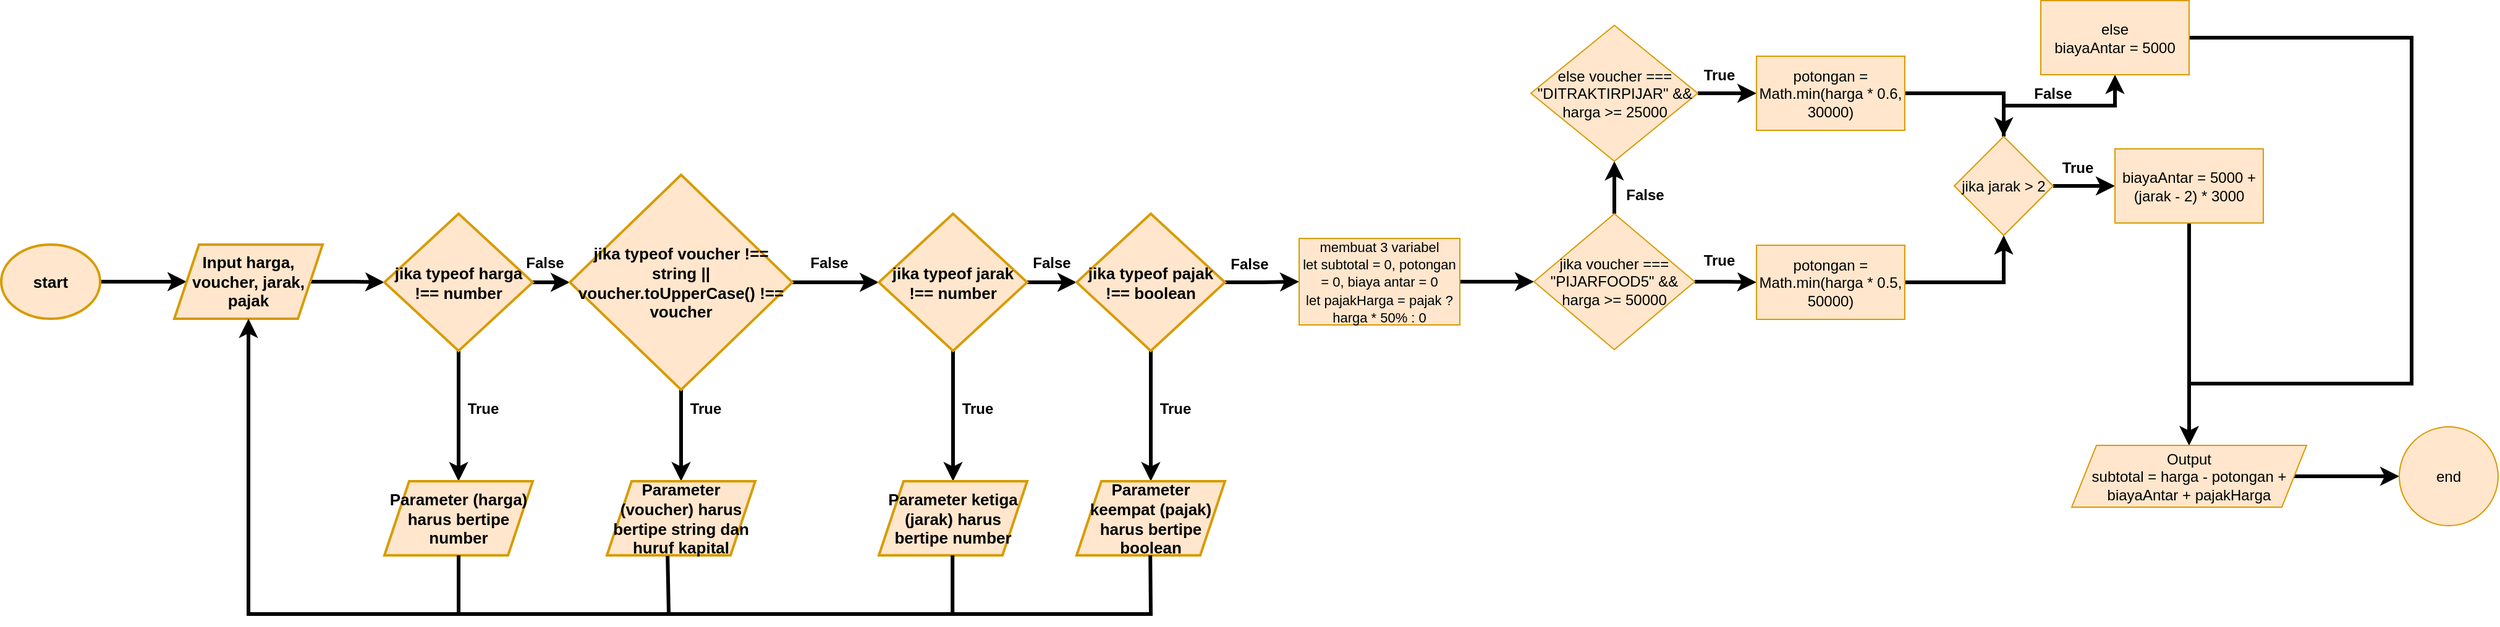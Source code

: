 <mxfile version="21.2.6" type="google">
  <diagram id="C5RBs43oDa-KdzZeNtuy" name="Page-1">
    <mxGraphModel grid="1" page="1" gridSize="10" guides="1" tooltips="1" connect="1" arrows="1" fold="1" pageScale="1" pageWidth="1000" pageHeight="562" math="0" shadow="0">
      <root>
        <mxCell id="WIyWlLk6GJQsqaUBKTNV-0" />
        <mxCell id="WIyWlLk6GJQsqaUBKTNV-1" parent="WIyWlLk6GJQsqaUBKTNV-0" />
        <mxCell id="KRTxZUxMW_7njvFQWpot-2" value="" style="edgeStyle=orthogonalEdgeStyle;rounded=0;orthogonalLoop=1;jettySize=auto;html=1;fontColor=default;fontSize=11;strokeWidth=3;strokeColor=#000000;" edge="1" parent="WIyWlLk6GJQsqaUBKTNV-1" source="KRTxZUxMW_7njvFQWpot-0" target="KRTxZUxMW_7njvFQWpot-1">
          <mxGeometry relative="1" as="geometry" />
        </mxCell>
        <mxCell id="KRTxZUxMW_7njvFQWpot-0" value="start" style="ellipse;whiteSpace=wrap;html=1;fillColor=#ffe6cc;strokeColor=#d79b00;strokeWidth=2;fontStyle=1;fontSize=13;" vertex="1" parent="WIyWlLk6GJQsqaUBKTNV-1">
          <mxGeometry x="20" y="251" width="80" height="60" as="geometry" />
        </mxCell>
        <mxCell id="KRTxZUxMW_7njvFQWpot-4" value="" style="edgeStyle=orthogonalEdgeStyle;rounded=0;orthogonalLoop=1;jettySize=auto;html=1;strokeWidth=3;strokeColor=#000000;" edge="1" parent="WIyWlLk6GJQsqaUBKTNV-1" source="KRTxZUxMW_7njvFQWpot-1" target="KRTxZUxMW_7njvFQWpot-3">
          <mxGeometry relative="1" as="geometry" />
        </mxCell>
        <mxCell id="KRTxZUxMW_7njvFQWpot-1" value="Input harga, voucher, jarak, pajak" style="shape=parallelogram;perimeter=parallelogramPerimeter;whiteSpace=wrap;html=1;fixedSize=1;fontSize=13;fillColor=#ffe6cc;strokeColor=#d79b00;strokeWidth=2;fontStyle=1;" vertex="1" parent="WIyWlLk6GJQsqaUBKTNV-1">
          <mxGeometry x="160" y="251" width="120" height="60" as="geometry" />
        </mxCell>
        <mxCell id="KRTxZUxMW_7njvFQWpot-8" value="" style="edgeStyle=orthogonalEdgeStyle;rounded=0;orthogonalLoop=1;jettySize=auto;html=1;strokeColor=#000000;strokeWidth=3;" edge="1" parent="WIyWlLk6GJQsqaUBKTNV-1" source="KRTxZUxMW_7njvFQWpot-3" target="KRTxZUxMW_7njvFQWpot-5">
          <mxGeometry relative="1" as="geometry" />
        </mxCell>
        <mxCell id="KRTxZUxMW_7njvFQWpot-22" value="" style="edgeStyle=orthogonalEdgeStyle;rounded=0;orthogonalLoop=1;jettySize=auto;html=1;strokeColor=#000000;strokeWidth=3;" edge="1" parent="WIyWlLk6GJQsqaUBKTNV-1" source="KRTxZUxMW_7njvFQWpot-3" target="KRTxZUxMW_7njvFQWpot-21">
          <mxGeometry relative="1" as="geometry" />
        </mxCell>
        <mxCell id="KRTxZUxMW_7njvFQWpot-3" value="jika typeof harga !== number" style="rhombus;whiteSpace=wrap;html=1;fontSize=13;fillColor=#ffe6cc;strokeColor=#d79b00;strokeWidth=2;fontStyle=1;" vertex="1" parent="WIyWlLk6GJQsqaUBKTNV-1">
          <mxGeometry x="330" y="226" width="120" height="111" as="geometry" />
        </mxCell>
        <mxCell id="KRTxZUxMW_7njvFQWpot-9" value="" style="edgeStyle=orthogonalEdgeStyle;rounded=0;orthogonalLoop=1;jettySize=auto;html=1;strokeColor=#000000;strokeWidth=3;" edge="1" parent="WIyWlLk6GJQsqaUBKTNV-1" source="KRTxZUxMW_7njvFQWpot-5" target="KRTxZUxMW_7njvFQWpot-6">
          <mxGeometry relative="1" as="geometry" />
        </mxCell>
        <mxCell id="KRTxZUxMW_7njvFQWpot-25" value="" style="edgeStyle=orthogonalEdgeStyle;rounded=0;orthogonalLoop=1;jettySize=auto;html=1;strokeColor=#000000;strokeWidth=3;" edge="1" parent="WIyWlLk6GJQsqaUBKTNV-1" source="KRTxZUxMW_7njvFQWpot-5" target="KRTxZUxMW_7njvFQWpot-23">
          <mxGeometry relative="1" as="geometry" />
        </mxCell>
        <mxCell id="KRTxZUxMW_7njvFQWpot-5" value="jika typeof voucher !== string || voucher.toUpperCase() !== voucher" style="rhombus;whiteSpace=wrap;html=1;fontSize=13;fillColor=#ffe6cc;strokeColor=#d79b00;strokeWidth=2;fontStyle=1;" vertex="1" parent="WIyWlLk6GJQsqaUBKTNV-1">
          <mxGeometry x="480" y="194.5" width="180" height="174" as="geometry" />
        </mxCell>
        <mxCell id="KRTxZUxMW_7njvFQWpot-10" value="" style="edgeStyle=orthogonalEdgeStyle;rounded=0;orthogonalLoop=1;jettySize=auto;html=1;strokeColor=#000000;strokeWidth=3;" edge="1" parent="WIyWlLk6GJQsqaUBKTNV-1" source="KRTxZUxMW_7njvFQWpot-6" target="KRTxZUxMW_7njvFQWpot-7">
          <mxGeometry relative="1" as="geometry" />
        </mxCell>
        <mxCell id="KRTxZUxMW_7njvFQWpot-29" value="" style="edgeStyle=orthogonalEdgeStyle;rounded=0;orthogonalLoop=1;jettySize=auto;html=1;strokeColor=#000000;strokeWidth=3;" edge="1" parent="WIyWlLk6GJQsqaUBKTNV-1" source="KRTxZUxMW_7njvFQWpot-6" target="KRTxZUxMW_7njvFQWpot-28">
          <mxGeometry relative="1" as="geometry" />
        </mxCell>
        <mxCell id="KRTxZUxMW_7njvFQWpot-6" value="jika typeof jarak !== number" style="rhombus;whiteSpace=wrap;html=1;fontSize=13;fillColor=#ffe6cc;strokeColor=#d79b00;strokeWidth=2;fontStyle=1;" vertex="1" parent="WIyWlLk6GJQsqaUBKTNV-1">
          <mxGeometry x="730" y="226" width="120" height="111" as="geometry" />
        </mxCell>
        <mxCell id="KRTxZUxMW_7njvFQWpot-32" value="" style="edgeStyle=orthogonalEdgeStyle;rounded=0;orthogonalLoop=1;jettySize=auto;html=1;strokeColor=#000000;strokeWidth=3;" edge="1" parent="WIyWlLk6GJQsqaUBKTNV-1" source="KRTxZUxMW_7njvFQWpot-7" target="KRTxZUxMW_7njvFQWpot-31">
          <mxGeometry relative="1" as="geometry" />
        </mxCell>
        <mxCell id="yGjK4I7xWaciO_NM302A-58" value="" style="edgeStyle=orthogonalEdgeStyle;rounded=0;orthogonalLoop=1;jettySize=auto;html=1;strokeColor=#000000;strokeWidth=3;" edge="1" parent="WIyWlLk6GJQsqaUBKTNV-1" source="KRTxZUxMW_7njvFQWpot-7" target="yGjK4I7xWaciO_NM302A-34">
          <mxGeometry relative="1" as="geometry" />
        </mxCell>
        <mxCell id="KRTxZUxMW_7njvFQWpot-7" value="jika typeof pajak !== boolean" style="rhombus;whiteSpace=wrap;html=1;fontSize=13;fillColor=#ffe6cc;strokeColor=#d79b00;strokeWidth=2;fontStyle=1;" vertex="1" parent="WIyWlLk6GJQsqaUBKTNV-1">
          <mxGeometry x="890" y="226" width="120" height="111" as="geometry" />
        </mxCell>
        <mxCell id="KRTxZUxMW_7njvFQWpot-21" value="Parameter (harga) harus bertipe number" style="shape=parallelogram;perimeter=parallelogramPerimeter;whiteSpace=wrap;html=1;fixedSize=1;fontSize=13;fillColor=#ffe6cc;strokeColor=#d79b00;strokeWidth=2;fontStyle=1;" vertex="1" parent="WIyWlLk6GJQsqaUBKTNV-1">
          <mxGeometry x="330" y="442.5" width="120" height="60" as="geometry" />
        </mxCell>
        <mxCell id="KRTxZUxMW_7njvFQWpot-23" value="Parameter (voucher) harus bertipe string dan huruf kapital" style="shape=parallelogram;perimeter=parallelogramPerimeter;whiteSpace=wrap;html=1;fixedSize=1;fontSize=13;fillColor=#ffe6cc;strokeColor=#d79b00;strokeWidth=2;fontStyle=1;" vertex="1" parent="WIyWlLk6GJQsqaUBKTNV-1">
          <mxGeometry x="510" y="442.5" width="120" height="60" as="geometry" />
        </mxCell>
        <mxCell id="KRTxZUxMW_7njvFQWpot-28" value="Parameter ketiga (jarak) harus bertipe number" style="shape=parallelogram;perimeter=parallelogramPerimeter;whiteSpace=wrap;html=1;fixedSize=1;fontSize=13;fillColor=#ffe6cc;strokeColor=#d79b00;strokeWidth=2;fontStyle=1;" vertex="1" parent="WIyWlLk6GJQsqaUBKTNV-1">
          <mxGeometry x="730" y="442.5" width="120" height="60" as="geometry" />
        </mxCell>
        <mxCell id="KRTxZUxMW_7njvFQWpot-31" value="Parameter keempat (pajak) harus bertipe boolean" style="shape=parallelogram;perimeter=parallelogramPerimeter;whiteSpace=wrap;html=1;fixedSize=1;fontSize=13;fillColor=#ffe6cc;strokeColor=#d79b00;strokeWidth=2;fontStyle=1;" vertex="1" parent="WIyWlLk6GJQsqaUBKTNV-1">
          <mxGeometry x="890" y="442.5" width="120" height="60" as="geometry" />
        </mxCell>
        <mxCell id="KRTxZUxMW_7njvFQWpot-35" value="" style="endArrow=none;html=1;rounded=0;entryX=0.5;entryY=1;entryDx=0;entryDy=0;strokeColor=#000000;strokeWidth=3;" edge="1" parent="WIyWlLk6GJQsqaUBKTNV-1" target="KRTxZUxMW_7njvFQWpot-21">
          <mxGeometry width="50" height="50" relative="1" as="geometry">
            <mxPoint x="390" y="550" as="sourcePoint" />
            <mxPoint x="430" y="502.5" as="targetPoint" />
          </mxGeometry>
        </mxCell>
        <mxCell id="KRTxZUxMW_7njvFQWpot-36" value="" style="endArrow=classic;html=1;rounded=0;strokeColor=#000000;strokeWidth=3;entryX=0.5;entryY=1;entryDx=0;entryDy=0;" edge="1" parent="WIyWlLk6GJQsqaUBKTNV-1" target="KRTxZUxMW_7njvFQWpot-1">
          <mxGeometry width="50" height="50" relative="1" as="geometry">
            <mxPoint x="390" y="550" as="sourcePoint" />
            <mxPoint x="1000" y="550" as="targetPoint" />
            <Array as="points">
              <mxPoint x="220" y="550" />
            </Array>
          </mxGeometry>
        </mxCell>
        <mxCell id="KRTxZUxMW_7njvFQWpot-39" value="" style="endArrow=none;html=1;rounded=0;strokeColor=#000000;strokeWidth=3;entryX=0.409;entryY=1.008;entryDx=0;entryDy=0;entryPerimeter=0;" edge="1" parent="WIyWlLk6GJQsqaUBKTNV-1" target="KRTxZUxMW_7njvFQWpot-23">
          <mxGeometry width="50" height="50" relative="1" as="geometry">
            <mxPoint x="560" y="549.5" as="sourcePoint" />
            <mxPoint x="560" y="510" as="targetPoint" />
          </mxGeometry>
        </mxCell>
        <mxCell id="KRTxZUxMW_7njvFQWpot-40" value="" style="endArrow=none;html=1;rounded=0;entryX=0.5;entryY=1;entryDx=0;entryDy=0;strokeColor=#000000;strokeWidth=3;" edge="1" parent="WIyWlLk6GJQsqaUBKTNV-1">
          <mxGeometry width="50" height="50" relative="1" as="geometry">
            <mxPoint x="789.6" y="549.5" as="sourcePoint" />
            <mxPoint x="789.6" y="502.5" as="targetPoint" />
          </mxGeometry>
        </mxCell>
        <mxCell id="KRTxZUxMW_7njvFQWpot-41" value="" style="endArrow=none;html=1;rounded=0;entryX=0.5;entryY=1;entryDx=0;entryDy=0;strokeColor=#000000;strokeWidth=3;" edge="1" parent="WIyWlLk6GJQsqaUBKTNV-1">
          <mxGeometry width="50" height="50" relative="1" as="geometry">
            <mxPoint x="390" y="550" as="sourcePoint" />
            <mxPoint x="949.6" y="502.5" as="targetPoint" />
            <Array as="points">
              <mxPoint x="950" y="550" />
            </Array>
          </mxGeometry>
        </mxCell>
        <mxCell id="KRTxZUxMW_7njvFQWpot-42" value="&lt;b&gt;False&lt;/b&gt;" style="text;html=1;strokeColor=none;fillColor=none;align=center;verticalAlign=middle;whiteSpace=wrap;rounded=0;" vertex="1" parent="WIyWlLk6GJQsqaUBKTNV-1">
          <mxGeometry x="430" y="251" width="60" height="30" as="geometry" />
        </mxCell>
        <mxCell id="KRTxZUxMW_7njvFQWpot-43" value="&lt;b&gt;False&lt;/b&gt;" style="text;html=1;strokeColor=none;fillColor=none;align=center;verticalAlign=middle;whiteSpace=wrap;rounded=0;" vertex="1" parent="WIyWlLk6GJQsqaUBKTNV-1">
          <mxGeometry x="660" y="251" width="60" height="30" as="geometry" />
        </mxCell>
        <mxCell id="KRTxZUxMW_7njvFQWpot-44" value="&lt;b&gt;False&lt;/b&gt;" style="text;html=1;strokeColor=none;fillColor=none;align=center;verticalAlign=middle;whiteSpace=wrap;rounded=0;" vertex="1" parent="WIyWlLk6GJQsqaUBKTNV-1">
          <mxGeometry x="840" y="251" width="60" height="30" as="geometry" />
        </mxCell>
        <mxCell id="KRTxZUxMW_7njvFQWpot-45" value="&lt;b&gt;True&lt;/b&gt;" style="text;html=1;strokeColor=none;fillColor=none;align=center;verticalAlign=middle;whiteSpace=wrap;rounded=0;" vertex="1" parent="WIyWlLk6GJQsqaUBKTNV-1">
          <mxGeometry x="380" y="368.5" width="60" height="30" as="geometry" />
        </mxCell>
        <mxCell id="KRTxZUxMW_7njvFQWpot-46" value="&lt;b&gt;True&lt;/b&gt;" style="text;html=1;strokeColor=none;fillColor=none;align=center;verticalAlign=middle;whiteSpace=wrap;rounded=0;" vertex="1" parent="WIyWlLk6GJQsqaUBKTNV-1">
          <mxGeometry x="560" y="368.5" width="60" height="30" as="geometry" />
        </mxCell>
        <mxCell id="KRTxZUxMW_7njvFQWpot-47" value="&lt;b&gt;True&lt;/b&gt;" style="text;html=1;strokeColor=none;fillColor=none;align=center;verticalAlign=middle;whiteSpace=wrap;rounded=0;" vertex="1" parent="WIyWlLk6GJQsqaUBKTNV-1">
          <mxGeometry x="780" y="368.5" width="60" height="30" as="geometry" />
        </mxCell>
        <mxCell id="KRTxZUxMW_7njvFQWpot-48" value="&lt;b&gt;True&lt;/b&gt;" style="text;html=1;strokeColor=none;fillColor=none;align=center;verticalAlign=middle;whiteSpace=wrap;rounded=0;" vertex="1" parent="WIyWlLk6GJQsqaUBKTNV-1">
          <mxGeometry x="940" y="368.5" width="60" height="30" as="geometry" />
        </mxCell>
        <mxCell id="yGjK4I7xWaciO_NM302A-31" value="&lt;b style=&quot;&quot;&gt;False&lt;/b&gt;" style="text;html=1;strokeColor=none;fillColor=none;align=center;verticalAlign=middle;whiteSpace=wrap;rounded=0;" vertex="1" parent="WIyWlLk6GJQsqaUBKTNV-1">
          <mxGeometry x="1000" y="251.5" width="60" height="30" as="geometry" />
        </mxCell>
        <mxCell id="yGjK4I7xWaciO_NM302A-60" value="" style="edgeStyle=orthogonalEdgeStyle;rounded=0;orthogonalLoop=1;jettySize=auto;html=1;strokeColor=#000000;strokeWidth=3;" edge="1" parent="WIyWlLk6GJQsqaUBKTNV-1" source="yGjK4I7xWaciO_NM302A-34" target="yGjK4I7xWaciO_NM302A-36">
          <mxGeometry relative="1" as="geometry" />
        </mxCell>
        <mxCell id="yGjK4I7xWaciO_NM302A-34" value="&lt;font style=&quot;font-size: 11px;&quot;&gt;membuat 3 variabel&lt;br&gt;let subtotal = 0, potongan = 0, biaya antar = 0&lt;br&gt;let pajakHarga = pajak ? harga * 50% : 0&lt;/font&gt;" style="rounded=0;whiteSpace=wrap;html=1;fillColor=#ffe6cc;strokeColor=#d79b00;" vertex="1" parent="WIyWlLk6GJQsqaUBKTNV-1">
          <mxGeometry x="1070" y="246" width="130" height="70" as="geometry" />
        </mxCell>
        <mxCell id="yGjK4I7xWaciO_NM302A-35" value="" style="edgeStyle=orthogonalEdgeStyle;rounded=0;orthogonalLoop=1;jettySize=auto;html=1;strokeColor=#000000;strokeWidth=3;" edge="1" parent="WIyWlLk6GJQsqaUBKTNV-1" source="yGjK4I7xWaciO_NM302A-36" target="yGjK4I7xWaciO_NM302A-40">
          <mxGeometry relative="1" as="geometry" />
        </mxCell>
        <mxCell id="yGjK4I7xWaciO_NM302A-61" value="" style="edgeStyle=orthogonalEdgeStyle;rounded=0;orthogonalLoop=1;jettySize=auto;html=1;strokeColor=#000000;strokeWidth=3;" edge="1" parent="WIyWlLk6GJQsqaUBKTNV-1" source="yGjK4I7xWaciO_NM302A-36" target="yGjK4I7xWaciO_NM302A-38">
          <mxGeometry relative="1" as="geometry" />
        </mxCell>
        <mxCell id="yGjK4I7xWaciO_NM302A-36" value="jika&amp;nbsp;voucher === &quot;PIJARFOOD5&quot; &amp;amp;&amp;amp; harga &amp;gt;= 50000" style="rhombus;whiteSpace=wrap;html=1;fillColor=#ffe6cc;strokeColor=#d79b00;rounded=0;" vertex="1" parent="WIyWlLk6GJQsqaUBKTNV-1">
          <mxGeometry x="1260" y="226" width="130" height="110" as="geometry" />
        </mxCell>
        <mxCell id="yGjK4I7xWaciO_NM302A-37" value="" style="edgeStyle=orthogonalEdgeStyle;rounded=0;orthogonalLoop=1;jettySize=auto;html=1;strokeColor=#000000;strokeWidth=3;" edge="1" parent="WIyWlLk6GJQsqaUBKTNV-1" source="yGjK4I7xWaciO_NM302A-38" target="yGjK4I7xWaciO_NM302A-42">
          <mxGeometry relative="1" as="geometry" />
        </mxCell>
        <mxCell id="yGjK4I7xWaciO_NM302A-38" value="else&amp;nbsp;voucher === &quot;DITRAKTIRPIJAR&quot; &amp;amp;&amp;amp; harga &amp;gt;= 25000" style="rhombus;whiteSpace=wrap;html=1;fillColor=#ffe6cc;strokeColor=#d79b00;rounded=0;" vertex="1" parent="WIyWlLk6GJQsqaUBKTNV-1">
          <mxGeometry x="1257.5" y="73.5" width="135" height="110" as="geometry" />
        </mxCell>
        <mxCell id="yGjK4I7xWaciO_NM302A-39" value="" style="edgeStyle=orthogonalEdgeStyle;rounded=0;orthogonalLoop=1;jettySize=auto;html=1;strokeColor=#000000;strokeWidth=3;" edge="1" parent="WIyWlLk6GJQsqaUBKTNV-1" source="yGjK4I7xWaciO_NM302A-40" target="yGjK4I7xWaciO_NM302A-45">
          <mxGeometry relative="1" as="geometry" />
        </mxCell>
        <mxCell id="yGjK4I7xWaciO_NM302A-40" value="potongan = Math.min(harga * 0.5, 50000)" style="whiteSpace=wrap;html=1;fillColor=#ffe6cc;strokeColor=#d79b00;rounded=0;" vertex="1" parent="WIyWlLk6GJQsqaUBKTNV-1">
          <mxGeometry x="1440" y="251.5" width="120" height="60" as="geometry" />
        </mxCell>
        <mxCell id="yGjK4I7xWaciO_NM302A-41" value="" style="edgeStyle=orthogonalEdgeStyle;rounded=0;orthogonalLoop=1;jettySize=auto;html=1;strokeColor=#000000;strokeWidth=3;" edge="1" parent="WIyWlLk6GJQsqaUBKTNV-1" source="yGjK4I7xWaciO_NM302A-42" target="yGjK4I7xWaciO_NM302A-45">
          <mxGeometry relative="1" as="geometry" />
        </mxCell>
        <mxCell id="yGjK4I7xWaciO_NM302A-42" value="potongan = Math.min(harga * 0.6, 30000)" style="whiteSpace=wrap;html=1;fillColor=#ffe6cc;strokeColor=#d79b00;rounded=0;" vertex="1" parent="WIyWlLk6GJQsqaUBKTNV-1">
          <mxGeometry x="1440" y="98.5" width="120" height="60" as="geometry" />
        </mxCell>
        <mxCell id="yGjK4I7xWaciO_NM302A-43" value="" style="edgeStyle=orthogonalEdgeStyle;rounded=0;orthogonalLoop=1;jettySize=auto;html=1;strokeColor=#000000;strokeWidth=3;" edge="1" parent="WIyWlLk6GJQsqaUBKTNV-1" source="yGjK4I7xWaciO_NM302A-45" target="yGjK4I7xWaciO_NM302A-47">
          <mxGeometry relative="1" as="geometry" />
        </mxCell>
        <mxCell id="yGjK4I7xWaciO_NM302A-44" value="" style="edgeStyle=orthogonalEdgeStyle;rounded=0;orthogonalLoop=1;jettySize=auto;html=1;strokeColor=#000000;strokeWidth=3;" edge="1" parent="WIyWlLk6GJQsqaUBKTNV-1" source="yGjK4I7xWaciO_NM302A-45" target="yGjK4I7xWaciO_NM302A-49">
          <mxGeometry relative="1" as="geometry" />
        </mxCell>
        <mxCell id="yGjK4I7xWaciO_NM302A-45" value="jika jarak &amp;gt; 2" style="rhombus;whiteSpace=wrap;html=1;fillColor=#ffe6cc;strokeColor=#d79b00;" vertex="1" parent="WIyWlLk6GJQsqaUBKTNV-1">
          <mxGeometry x="1600" y="163.5" width="80" height="80" as="geometry" />
        </mxCell>
        <mxCell id="yGjK4I7xWaciO_NM302A-46" value="" style="edgeStyle=orthogonalEdgeStyle;rounded=0;orthogonalLoop=1;jettySize=auto;html=1;strokeColor=#000000;strokeWidth=3;" edge="1" parent="WIyWlLk6GJQsqaUBKTNV-1" source="yGjK4I7xWaciO_NM302A-47" target="yGjK4I7xWaciO_NM302A-51">
          <mxGeometry relative="1" as="geometry" />
        </mxCell>
        <mxCell id="yGjK4I7xWaciO_NM302A-47" value="biayaAntar = 5000 + (jarak - 2) * 3000" style="whiteSpace=wrap;html=1;fillColor=#ffe6cc;strokeColor=#d79b00;" vertex="1" parent="WIyWlLk6GJQsqaUBKTNV-1">
          <mxGeometry x="1730" y="173.5" width="120" height="60" as="geometry" />
        </mxCell>
        <mxCell id="yGjK4I7xWaciO_NM302A-48" style="edgeStyle=orthogonalEdgeStyle;rounded=0;orthogonalLoop=1;jettySize=auto;html=1;exitX=1;exitY=0.5;exitDx=0;exitDy=0;entryX=0.5;entryY=0;entryDx=0;entryDy=0;strokeColor=#000000;strokeWidth=3;" edge="1" parent="WIyWlLk6GJQsqaUBKTNV-1" source="yGjK4I7xWaciO_NM302A-49" target="yGjK4I7xWaciO_NM302A-51">
          <mxGeometry relative="1" as="geometry">
            <mxPoint x="1800" y="403.5" as="targetPoint" />
            <Array as="points">
              <mxPoint x="1970" y="83.5" />
              <mxPoint x="1970" y="363.5" />
              <mxPoint x="1790" y="363.5" />
            </Array>
          </mxGeometry>
        </mxCell>
        <mxCell id="yGjK4I7xWaciO_NM302A-49" value="else&lt;br&gt;biayaAntar = 5000" style="whiteSpace=wrap;html=1;fillColor=#ffe6cc;strokeColor=#d79b00;" vertex="1" parent="WIyWlLk6GJQsqaUBKTNV-1">
          <mxGeometry x="1670" y="53.5" width="120" height="60" as="geometry" />
        </mxCell>
        <mxCell id="yGjK4I7xWaciO_NM302A-50" value="" style="edgeStyle=orthogonalEdgeStyle;rounded=0;orthogonalLoop=1;jettySize=auto;html=1;strokeColor=#000000;strokeWidth=3;" edge="1" parent="WIyWlLk6GJQsqaUBKTNV-1" source="yGjK4I7xWaciO_NM302A-51" target="yGjK4I7xWaciO_NM302A-52">
          <mxGeometry relative="1" as="geometry" />
        </mxCell>
        <mxCell id="yGjK4I7xWaciO_NM302A-51" value="Output&lt;br&gt;subtotal = harga - potongan + biayaAntar + pajakHarga" style="shape=parallelogram;perimeter=parallelogramPerimeter;whiteSpace=wrap;html=1;fixedSize=1;fillColor=#ffe6cc;strokeColor=#d79b00;" vertex="1" parent="WIyWlLk6GJQsqaUBKTNV-1">
          <mxGeometry x="1695" y="413.5" width="190" height="50" as="geometry" />
        </mxCell>
        <mxCell id="yGjK4I7xWaciO_NM302A-52" value="end" style="ellipse;whiteSpace=wrap;html=1;fillColor=#ffe6cc;strokeColor=#d79b00;" vertex="1" parent="WIyWlLk6GJQsqaUBKTNV-1">
          <mxGeometry x="1960" y="398.5" width="80" height="80" as="geometry" />
        </mxCell>
        <mxCell id="yGjK4I7xWaciO_NM302A-53" value="&lt;b style=&quot;&quot;&gt;True&lt;/b&gt;" style="text;html=1;strokeColor=none;fillColor=none;align=center;verticalAlign=middle;whiteSpace=wrap;rounded=0;" vertex="1" parent="WIyWlLk6GJQsqaUBKTNV-1">
          <mxGeometry x="1380" y="248.5" width="60" height="30" as="geometry" />
        </mxCell>
        <mxCell id="yGjK4I7xWaciO_NM302A-54" value="&lt;b style=&quot;&quot;&gt;False&lt;/b&gt;" style="text;html=1;strokeColor=none;fillColor=none;align=center;verticalAlign=middle;whiteSpace=wrap;rounded=0;" vertex="1" parent="WIyWlLk6GJQsqaUBKTNV-1">
          <mxGeometry x="1320" y="196" width="60" height="30" as="geometry" />
        </mxCell>
        <mxCell id="yGjK4I7xWaciO_NM302A-55" value="&lt;b style=&quot;&quot;&gt;True&lt;/b&gt;" style="text;html=1;strokeColor=none;fillColor=none;align=center;verticalAlign=middle;whiteSpace=wrap;rounded=0;" vertex="1" parent="WIyWlLk6GJQsqaUBKTNV-1">
          <mxGeometry x="1380" y="98.5" width="60" height="30" as="geometry" />
        </mxCell>
        <mxCell id="yGjK4I7xWaciO_NM302A-56" value="&lt;b style=&quot;&quot;&gt;True&lt;/b&gt;" style="text;html=1;strokeColor=none;fillColor=none;align=center;verticalAlign=middle;whiteSpace=wrap;rounded=0;" vertex="1" parent="WIyWlLk6GJQsqaUBKTNV-1">
          <mxGeometry x="1670" y="173.5" width="60" height="30" as="geometry" />
        </mxCell>
        <mxCell id="yGjK4I7xWaciO_NM302A-57" value="&lt;b style=&quot;&quot;&gt;False&lt;/b&gt;" style="text;html=1;strokeColor=none;fillColor=none;align=center;verticalAlign=middle;whiteSpace=wrap;rounded=0;" vertex="1" parent="WIyWlLk6GJQsqaUBKTNV-1">
          <mxGeometry x="1650" y="113.5" width="60" height="30" as="geometry" />
        </mxCell>
      </root>
    </mxGraphModel>
  </diagram>
</mxfile>
